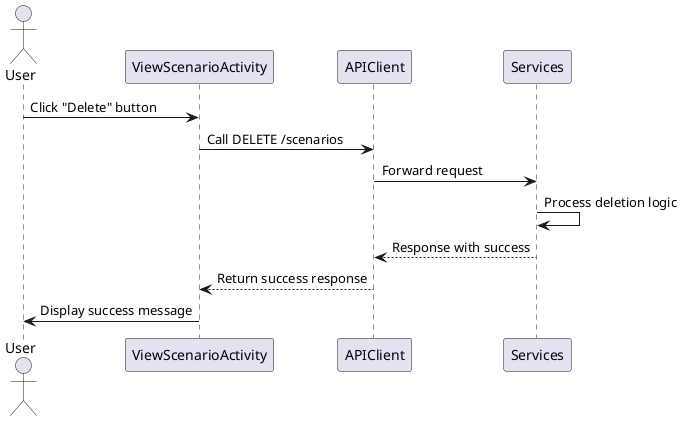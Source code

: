 @startuml DeleteScenarioSequenceDiagram

actor User
participant ViewScenarioActivity
participant APIClient
participant Services

User -> ViewScenarioActivity : Click "Delete" button
ViewScenarioActivity -> APIClient : Call DELETE /scenarios
APIClient -> Services : Forward request
Services -> Services : Process deletion logic
Services --> APIClient : Response with success
APIClient --> ViewScenarioActivity : Return success response
ViewScenarioActivity -> User : Display success message

@enduml
